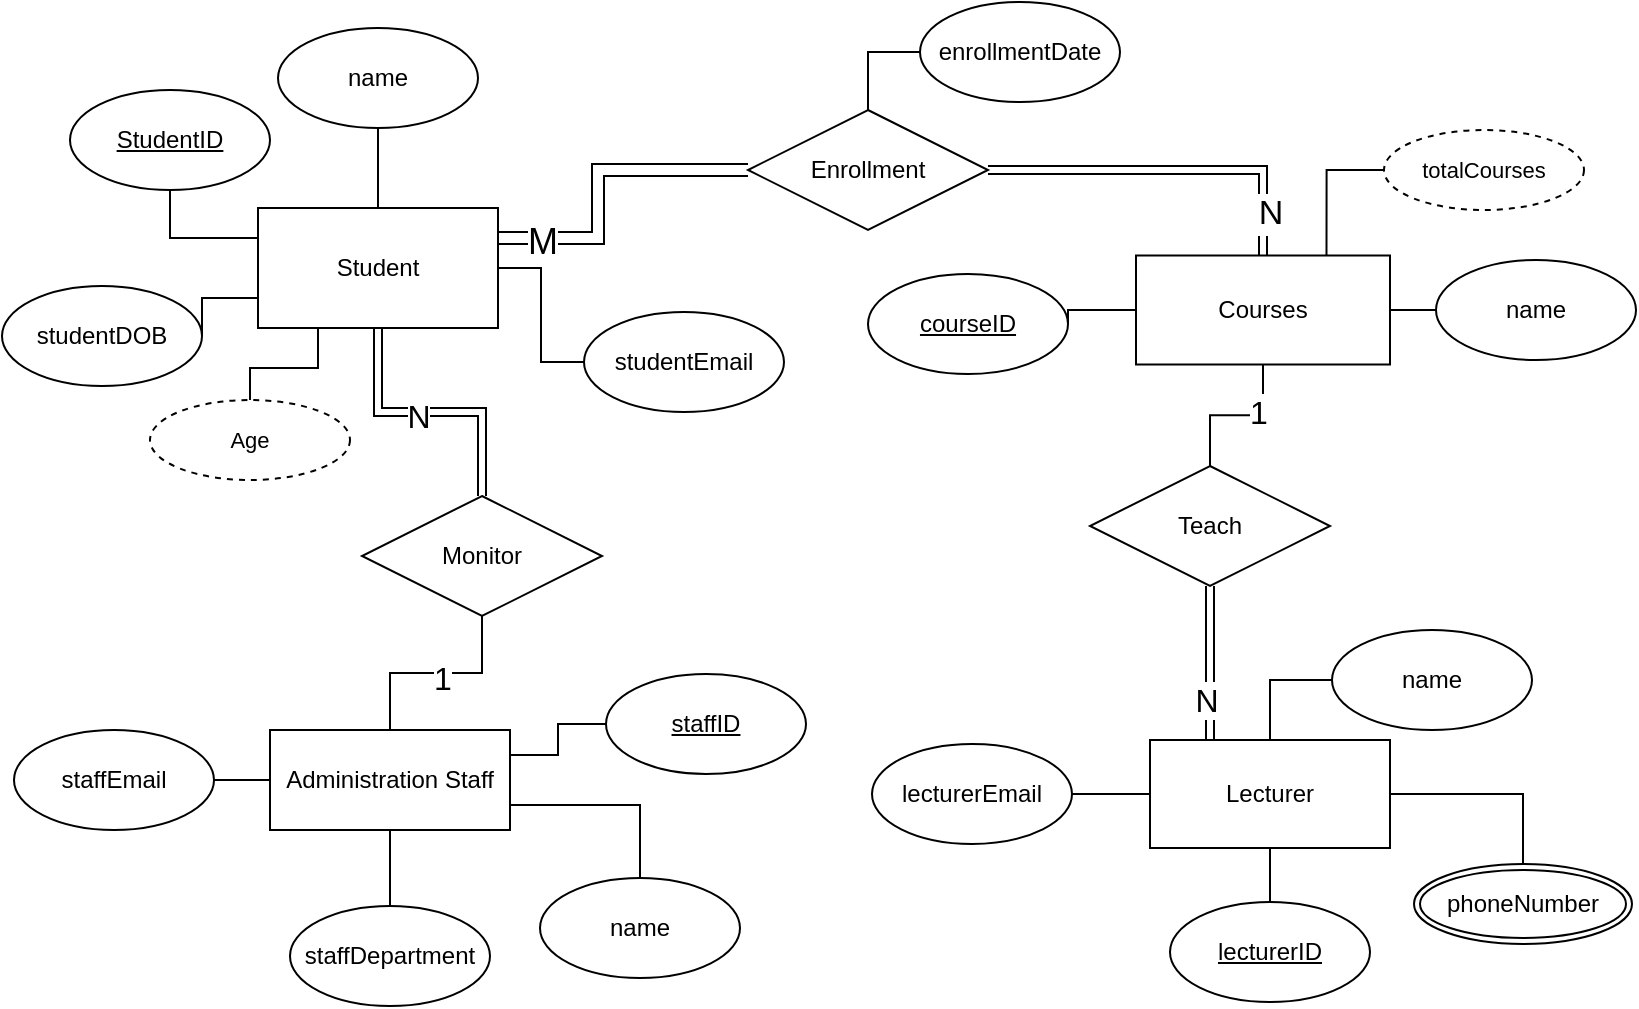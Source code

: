 <mxfile version="25.0.3">
  <diagram id="R2lEEEUBdFMjLlhIrx00" name="Page-1">
    <mxGraphModel dx="1092" dy="476" grid="1" gridSize="10" guides="1" tooltips="1" connect="1" arrows="1" fold="1" page="0" pageScale="1" pageWidth="850" pageHeight="1100" background="none" math="0" shadow="0" extFonts="Permanent Marker^https://fonts.googleapis.com/css?family=Permanent+Marker">
      <root>
        <mxCell id="0" />
        <mxCell id="1" parent="0" />
        <mxCell id="tc51dqhHGQ9-r1dmS11I-10" style="edgeStyle=orthogonalEdgeStyle;rounded=0;orthogonalLoop=1;jettySize=auto;html=1;entryX=0;entryY=0.5;entryDx=0;entryDy=0;strokeColor=default;endArrow=none;endFill=0;" parent="1" source="tc51dqhHGQ9-r1dmS11I-1" target="tc51dqhHGQ9-r1dmS11I-9" edge="1">
          <mxGeometry relative="1" as="geometry" />
        </mxCell>
        <mxCell id="tc51dqhHGQ9-r1dmS11I-12" style="edgeStyle=orthogonalEdgeStyle;rounded=0;orthogonalLoop=1;jettySize=auto;html=1;entryX=0.5;entryY=1;entryDx=0;entryDy=0;endArrow=none;endFill=0;exitX=0;exitY=0.25;exitDx=0;exitDy=0;" parent="1" source="tc51dqhHGQ9-r1dmS11I-1" target="tc51dqhHGQ9-r1dmS11I-6" edge="1">
          <mxGeometry relative="1" as="geometry" />
        </mxCell>
        <mxCell id="tc51dqhHGQ9-r1dmS11I-13" style="edgeStyle=orthogonalEdgeStyle;rounded=0;orthogonalLoop=1;jettySize=auto;html=1;entryX=0.5;entryY=1;entryDx=0;entryDy=0;endArrow=none;endFill=0;" parent="1" source="tc51dqhHGQ9-r1dmS11I-1" target="tc51dqhHGQ9-r1dmS11I-7" edge="1">
          <mxGeometry relative="1" as="geometry" />
        </mxCell>
        <mxCell id="tc51dqhHGQ9-r1dmS11I-56" style="edgeStyle=orthogonalEdgeStyle;rounded=0;orthogonalLoop=1;jettySize=auto;html=1;exitX=1;exitY=0.25;exitDx=0;exitDy=0;entryX=0;entryY=0.5;entryDx=0;entryDy=0;shape=link;width=6;fontSize=14;" parent="1" source="tc51dqhHGQ9-r1dmS11I-1" target="tc51dqhHGQ9-r1dmS11I-55" edge="1">
          <mxGeometry relative="1" as="geometry">
            <Array as="points">
              <mxPoint x="308" y="194" />
              <mxPoint x="308" y="160" />
            </Array>
          </mxGeometry>
        </mxCell>
        <mxCell id="6L67bUF7fR5rDsXfUUje-1" value="M" style="edgeLabel;html=1;align=center;verticalAlign=middle;resizable=0;points=[];fontSize=18;" parent="tc51dqhHGQ9-r1dmS11I-56" vertex="1" connectable="0">
          <mxGeometry x="-0.731" y="-2" relative="1" as="geometry">
            <mxPoint as="offset" />
          </mxGeometry>
        </mxCell>
        <mxCell id="tc51dqhHGQ9-r1dmS11I-75" style="edgeStyle=orthogonalEdgeStyle;shape=connector;rounded=0;orthogonalLoop=1;jettySize=auto;html=1;exitX=0.25;exitY=1;exitDx=0;exitDy=0;strokeColor=default;align=center;verticalAlign=middle;fontFamily=Helvetica;fontSize=11;fontColor=default;labelBackgroundColor=default;endArrow=none;endFill=0;" parent="1" source="tc51dqhHGQ9-r1dmS11I-1" target="tc51dqhHGQ9-r1dmS11I-74" edge="1">
          <mxGeometry relative="1" as="geometry" />
        </mxCell>
        <mxCell id="tc51dqhHGQ9-r1dmS11I-1" value="Student" style="rounded=0;whiteSpace=wrap;html=1;" parent="1" vertex="1">
          <mxGeometry x="138" y="179" width="120" height="60" as="geometry" />
        </mxCell>
        <mxCell id="tc51dqhHGQ9-r1dmS11I-38" value="" style="edgeStyle=orthogonalEdgeStyle;rounded=0;orthogonalLoop=1;jettySize=auto;html=1;endArrow=none;endFill=0;" parent="1" source="tc51dqhHGQ9-r1dmS11I-2" target="tc51dqhHGQ9-r1dmS11I-37" edge="1">
          <mxGeometry relative="1" as="geometry" />
        </mxCell>
        <mxCell id="tc51dqhHGQ9-r1dmS11I-40" value="" style="edgeStyle=orthogonalEdgeStyle;rounded=0;orthogonalLoop=1;jettySize=auto;html=1;endArrow=none;endFill=0;entryX=0;entryY=0.5;entryDx=0;entryDy=0;" parent="1" source="tc51dqhHGQ9-r1dmS11I-2" target="tc51dqhHGQ9-r1dmS11I-39" edge="1">
          <mxGeometry relative="1" as="geometry" />
        </mxCell>
        <mxCell id="tc51dqhHGQ9-r1dmS11I-42" value="" style="edgeStyle=orthogonalEdgeStyle;rounded=0;orthogonalLoop=1;jettySize=auto;html=1;endArrow=none;endFill=0;" parent="1" source="tc51dqhHGQ9-r1dmS11I-2" target="tc51dqhHGQ9-r1dmS11I-41" edge="1">
          <mxGeometry relative="1" as="geometry" />
        </mxCell>
        <mxCell id="tc51dqhHGQ9-r1dmS11I-59" style="edgeStyle=orthogonalEdgeStyle;rounded=0;orthogonalLoop=1;jettySize=auto;html=1;exitX=0.25;exitY=0;exitDx=0;exitDy=0;entryX=0.5;entryY=1;entryDx=0;entryDy=0;endArrow=none;endFill=0;shape=link;" parent="1" source="tc51dqhHGQ9-r1dmS11I-2" target="tc51dqhHGQ9-r1dmS11I-58" edge="1">
          <mxGeometry relative="1" as="geometry" />
        </mxCell>
        <mxCell id="6L67bUF7fR5rDsXfUUje-5" value="&lt;font style=&quot;font-size: 16px;&quot;&gt;N&lt;/font&gt;" style="edgeLabel;html=1;align=center;verticalAlign=middle;resizable=0;points=[];" parent="tc51dqhHGQ9-r1dmS11I-59" vertex="1" connectable="0">
          <mxGeometry x="-0.471" y="2" relative="1" as="geometry">
            <mxPoint as="offset" />
          </mxGeometry>
        </mxCell>
        <mxCell id="6L67bUF7fR5rDsXfUUje-11" style="edgeStyle=orthogonalEdgeStyle;rounded=0;orthogonalLoop=1;jettySize=auto;html=1;entryX=0.5;entryY=0;entryDx=0;entryDy=0;endArrow=none;endFill=0;" parent="1" source="tc51dqhHGQ9-r1dmS11I-2" target="6L67bUF7fR5rDsXfUUje-10" edge="1">
          <mxGeometry relative="1" as="geometry">
            <mxPoint x="779" y="504" as="targetPoint" />
          </mxGeometry>
        </mxCell>
        <mxCell id="tc51dqhHGQ9-r1dmS11I-2" value="Lecturer" style="rounded=0;whiteSpace=wrap;html=1;" parent="1" vertex="1">
          <mxGeometry x="584" y="445" width="120" height="54" as="geometry" />
        </mxCell>
        <mxCell id="tc51dqhHGQ9-r1dmS11I-22" style="edgeStyle=orthogonalEdgeStyle;rounded=0;orthogonalLoop=1;jettySize=auto;html=1;exitX=0;exitY=0.5;exitDx=0;exitDy=0;entryX=1;entryY=0.5;entryDx=0;entryDy=0;endArrow=none;endFill=0;" parent="1" source="tc51dqhHGQ9-r1dmS11I-4" target="tc51dqhHGQ9-r1dmS11I-16" edge="1">
          <mxGeometry relative="1" as="geometry" />
        </mxCell>
        <mxCell id="tc51dqhHGQ9-r1dmS11I-44" value="" style="edgeStyle=orthogonalEdgeStyle;rounded=0;orthogonalLoop=1;jettySize=auto;html=1;endArrow=none;endFill=0;" parent="1" source="tc51dqhHGQ9-r1dmS11I-4" target="tc51dqhHGQ9-r1dmS11I-14" edge="1">
          <mxGeometry relative="1" as="geometry" />
        </mxCell>
        <mxCell id="tc51dqhHGQ9-r1dmS11I-57" style="edgeStyle=orthogonalEdgeStyle;rounded=0;orthogonalLoop=1;jettySize=auto;html=1;exitX=0.5;exitY=0;exitDx=0;exitDy=0;entryX=1;entryY=0.5;entryDx=0;entryDy=0;shape=link;" parent="1" source="tc51dqhHGQ9-r1dmS11I-4" target="tc51dqhHGQ9-r1dmS11I-55" edge="1">
          <mxGeometry relative="1" as="geometry" />
        </mxCell>
        <mxCell id="6L67bUF7fR5rDsXfUUje-2" value="N" style="edgeLabel;html=1;align=center;verticalAlign=middle;resizable=0;points=[];fontSize=17;" parent="tc51dqhHGQ9-r1dmS11I-57" vertex="1" connectable="0">
          <mxGeometry x="-0.759" y="-2" relative="1" as="geometry">
            <mxPoint x="1" as="offset" />
          </mxGeometry>
        </mxCell>
        <mxCell id="tc51dqhHGQ9-r1dmS11I-60" style="edgeStyle=orthogonalEdgeStyle;rounded=0;orthogonalLoop=1;jettySize=auto;html=1;entryX=0.5;entryY=0;entryDx=0;entryDy=0;endArrow=none;endFill=0;exitX=0.5;exitY=1;exitDx=0;exitDy=0;" parent="1" source="tc51dqhHGQ9-r1dmS11I-4" target="tc51dqhHGQ9-r1dmS11I-58" edge="1">
          <mxGeometry relative="1" as="geometry" />
        </mxCell>
        <mxCell id="6L67bUF7fR5rDsXfUUje-4" value="&lt;font style=&quot;font-size: 16px;&quot;&gt;1&lt;/font&gt;" style="edgeLabel;html=1;align=center;verticalAlign=middle;resizable=0;points=[];" parent="tc51dqhHGQ9-r1dmS11I-60" vertex="1" connectable="0">
          <mxGeometry x="-0.266" y="-2" relative="1" as="geometry">
            <mxPoint as="offset" />
          </mxGeometry>
        </mxCell>
        <mxCell id="6L67bUF7fR5rDsXfUUje-9" style="edgeStyle=orthogonalEdgeStyle;rounded=0;orthogonalLoop=1;jettySize=auto;html=1;exitX=0.75;exitY=0;exitDx=0;exitDy=0;entryX=0;entryY=0.5;entryDx=0;entryDy=0;endArrow=none;endFill=0;" parent="1" source="tc51dqhHGQ9-r1dmS11I-4" target="6L67bUF7fR5rDsXfUUje-8" edge="1">
          <mxGeometry relative="1" as="geometry">
            <mxPoint x="679" y="157" as="targetPoint" />
          </mxGeometry>
        </mxCell>
        <mxCell id="tc51dqhHGQ9-r1dmS11I-4" value="Courses" style="rounded=0;whiteSpace=wrap;html=1;" parent="1" vertex="1">
          <mxGeometry x="577" y="202.75" width="127" height="54.5" as="geometry" />
        </mxCell>
        <mxCell id="tc51dqhHGQ9-r1dmS11I-26" style="edgeStyle=orthogonalEdgeStyle;rounded=0;orthogonalLoop=1;jettySize=auto;html=1;entryX=1;entryY=0.5;entryDx=0;entryDy=0;endArrow=none;endFill=0;" parent="1" source="tc51dqhHGQ9-r1dmS11I-5" target="tc51dqhHGQ9-r1dmS11I-18" edge="1">
          <mxGeometry relative="1" as="geometry" />
        </mxCell>
        <mxCell id="tc51dqhHGQ9-r1dmS11I-28" style="edgeStyle=orthogonalEdgeStyle;rounded=0;orthogonalLoop=1;jettySize=auto;html=1;entryX=0.5;entryY=0;entryDx=0;entryDy=0;endArrow=none;endFill=0;" parent="1" source="tc51dqhHGQ9-r1dmS11I-5" target="tc51dqhHGQ9-r1dmS11I-20" edge="1">
          <mxGeometry relative="1" as="geometry" />
        </mxCell>
        <mxCell id="tc51dqhHGQ9-r1dmS11I-29" value="" style="edgeStyle=orthogonalEdgeStyle;rounded=0;orthogonalLoop=1;jettySize=auto;html=1;endArrow=none;endFill=0;exitX=1;exitY=0.75;exitDx=0;exitDy=0;" parent="1" source="tc51dqhHGQ9-r1dmS11I-5" target="tc51dqhHGQ9-r1dmS11I-19" edge="1">
          <mxGeometry relative="1" as="geometry" />
        </mxCell>
        <mxCell id="tc51dqhHGQ9-r1dmS11I-32" value="" style="edgeStyle=orthogonalEdgeStyle;rounded=0;orthogonalLoop=1;jettySize=auto;html=1;endArrow=none;endFill=0;exitX=1;exitY=0.25;exitDx=0;exitDy=0;" parent="1" source="tc51dqhHGQ9-r1dmS11I-5" target="tc51dqhHGQ9-r1dmS11I-31" edge="1">
          <mxGeometry relative="1" as="geometry" />
        </mxCell>
        <mxCell id="tc51dqhHGQ9-r1dmS11I-47" style="edgeStyle=orthogonalEdgeStyle;rounded=0;orthogonalLoop=1;jettySize=auto;html=1;entryX=0.5;entryY=1;entryDx=0;entryDy=0;endArrow=none;endFill=0;" parent="1" source="tc51dqhHGQ9-r1dmS11I-5" target="tc51dqhHGQ9-r1dmS11I-46" edge="1">
          <mxGeometry relative="1" as="geometry" />
        </mxCell>
        <mxCell id="6L67bUF7fR5rDsXfUUje-6" value="&lt;font style=&quot;font-size: 16px;&quot;&gt;1&lt;/font&gt;" style="edgeLabel;html=1;align=center;verticalAlign=middle;resizable=0;points=[];" parent="tc51dqhHGQ9-r1dmS11I-47" vertex="1" connectable="0">
          <mxGeometry x="0.039" y="-1" relative="1" as="geometry">
            <mxPoint x="1" y="1" as="offset" />
          </mxGeometry>
        </mxCell>
        <mxCell id="tc51dqhHGQ9-r1dmS11I-5" value="Administration Staff" style="rounded=0;whiteSpace=wrap;html=1;" parent="1" vertex="1">
          <mxGeometry x="144" y="440" width="120" height="50" as="geometry" />
        </mxCell>
        <mxCell id="tc51dqhHGQ9-r1dmS11I-6" value="&lt;u&gt;StudentID&lt;/u&gt;" style="ellipse;whiteSpace=wrap;html=1;" parent="1" vertex="1">
          <mxGeometry x="44" y="120" width="100" height="50" as="geometry" />
        </mxCell>
        <mxCell id="tc51dqhHGQ9-r1dmS11I-7" value="name" style="ellipse;whiteSpace=wrap;html=1;" parent="1" vertex="1">
          <mxGeometry x="148" y="89" width="100" height="50" as="geometry" />
        </mxCell>
        <mxCell id="tc51dqhHGQ9-r1dmS11I-9" value="studentEmail" style="ellipse;whiteSpace=wrap;html=1;" parent="1" vertex="1">
          <mxGeometry x="301" y="231" width="100" height="50" as="geometry" />
        </mxCell>
        <mxCell id="tc51dqhHGQ9-r1dmS11I-14" value="name" style="ellipse;whiteSpace=wrap;html=1;" parent="1" vertex="1">
          <mxGeometry x="727" y="205" width="100" height="50" as="geometry" />
        </mxCell>
        <mxCell id="tc51dqhHGQ9-r1dmS11I-16" value="&lt;u&gt;courseID&lt;/u&gt;" style="ellipse;whiteSpace=wrap;html=1;" parent="1" vertex="1">
          <mxGeometry x="443" y="212" width="100" height="50" as="geometry" />
        </mxCell>
        <mxCell id="tc51dqhHGQ9-r1dmS11I-18" value="staffEmail" style="ellipse;whiteSpace=wrap;html=1;" parent="1" vertex="1">
          <mxGeometry x="16" y="440" width="100" height="50" as="geometry" />
        </mxCell>
        <mxCell id="tc51dqhHGQ9-r1dmS11I-19" value="name" style="ellipse;whiteSpace=wrap;html=1;" parent="1" vertex="1">
          <mxGeometry x="279" y="514" width="100" height="50" as="geometry" />
        </mxCell>
        <mxCell id="tc51dqhHGQ9-r1dmS11I-20" value="staffDepartment" style="ellipse;whiteSpace=wrap;html=1;" parent="1" vertex="1">
          <mxGeometry x="154" y="528" width="100" height="50" as="geometry" />
        </mxCell>
        <mxCell id="tc51dqhHGQ9-r1dmS11I-31" value="&lt;u&gt;staffID&lt;/u&gt;" style="ellipse;whiteSpace=wrap;html=1;" parent="1" vertex="1">
          <mxGeometry x="312" y="412" width="100" height="50" as="geometry" />
        </mxCell>
        <mxCell id="tc51dqhHGQ9-r1dmS11I-37" value="&lt;u&gt;lecturerID&lt;/u&gt;" style="ellipse;whiteSpace=wrap;html=1;" parent="1" vertex="1">
          <mxGeometry x="594" y="526" width="100" height="50" as="geometry" />
        </mxCell>
        <mxCell id="tc51dqhHGQ9-r1dmS11I-39" value="name" style="ellipse;whiteSpace=wrap;html=1;" parent="1" vertex="1">
          <mxGeometry x="675" y="390" width="100" height="50" as="geometry" />
        </mxCell>
        <mxCell id="tc51dqhHGQ9-r1dmS11I-41" value="lecturerEmail" style="ellipse;whiteSpace=wrap;html=1;" parent="1" vertex="1">
          <mxGeometry x="445" y="447" width="100" height="50" as="geometry" />
        </mxCell>
        <mxCell id="tc51dqhHGQ9-r1dmS11I-48" style="edgeStyle=orthogonalEdgeStyle;rounded=0;orthogonalLoop=1;jettySize=auto;html=1;entryX=0.5;entryY=1;entryDx=0;entryDy=0;shape=link;" parent="1" source="tc51dqhHGQ9-r1dmS11I-46" target="tc51dqhHGQ9-r1dmS11I-1" edge="1">
          <mxGeometry relative="1" as="geometry" />
        </mxCell>
        <mxCell id="6L67bUF7fR5rDsXfUUje-7" value="&lt;font style=&quot;font-size: 16px;&quot;&gt;N&lt;/font&gt;" style="edgeLabel;html=1;align=center;verticalAlign=middle;resizable=0;points=[];" parent="tc51dqhHGQ9-r1dmS11I-48" vertex="1" connectable="0">
          <mxGeometry x="0.088" y="2" relative="1" as="geometry">
            <mxPoint as="offset" />
          </mxGeometry>
        </mxCell>
        <mxCell id="tc51dqhHGQ9-r1dmS11I-46" value="Monitor" style="shape=rhombus;perimeter=rhombusPerimeter;whiteSpace=wrap;html=1;align=center;" parent="1" vertex="1">
          <mxGeometry x="190" y="323" width="120" height="60" as="geometry" />
        </mxCell>
        <mxCell id="tc51dqhHGQ9-r1dmS11I-55" value="Enrollment" style="shape=rhombus;perimeter=rhombusPerimeter;whiteSpace=wrap;html=1;align=center;" parent="1" vertex="1">
          <mxGeometry x="383" y="130" width="120" height="60" as="geometry" />
        </mxCell>
        <mxCell id="tc51dqhHGQ9-r1dmS11I-58" value="Teach" style="shape=rhombus;perimeter=rhombusPerimeter;whiteSpace=wrap;html=1;align=center;" parent="1" vertex="1">
          <mxGeometry x="554" y="308" width="120" height="60" as="geometry" />
        </mxCell>
        <mxCell id="tc51dqhHGQ9-r1dmS11I-71" value="studentDOB" style="ellipse;whiteSpace=wrap;html=1;" parent="1" vertex="1">
          <mxGeometry x="10" y="218" width="100" height="50" as="geometry" />
        </mxCell>
        <mxCell id="tc51dqhHGQ9-r1dmS11I-74" value="Age" style="ellipse;whiteSpace=wrap;html=1;align=center;dashed=1;fontFamily=Helvetica;fontSize=11;fontColor=default;labelBackgroundColor=default;" parent="1" vertex="1">
          <mxGeometry x="84" y="275" width="100" height="40" as="geometry" />
        </mxCell>
        <mxCell id="tc51dqhHGQ9-r1dmS11I-76" style="edgeStyle=orthogonalEdgeStyle;shape=connector;rounded=0;orthogonalLoop=1;jettySize=auto;html=1;exitX=0;exitY=0.75;exitDx=0;exitDy=0;entryX=1;entryY=0.5;entryDx=0;entryDy=0;strokeColor=default;align=center;verticalAlign=middle;fontFamily=Helvetica;fontSize=11;fontColor=default;labelBackgroundColor=default;endArrow=none;endFill=0;" parent="1" source="tc51dqhHGQ9-r1dmS11I-1" target="tc51dqhHGQ9-r1dmS11I-71" edge="1">
          <mxGeometry relative="1" as="geometry" />
        </mxCell>
        <mxCell id="6L67bUF7fR5rDsXfUUje-8" value="totalCourses" style="ellipse;whiteSpace=wrap;html=1;align=center;dashed=1;fontFamily=Helvetica;fontSize=11;fontColor=default;labelBackgroundColor=default;" parent="1" vertex="1">
          <mxGeometry x="701" y="140" width="100" height="40" as="geometry" />
        </mxCell>
        <mxCell id="6L67bUF7fR5rDsXfUUje-10" value="phoneNumber" style="ellipse;shape=doubleEllipse;margin=3;whiteSpace=wrap;html=1;align=center;" parent="1" vertex="1">
          <mxGeometry x="716" y="507" width="109" height="40" as="geometry" />
        </mxCell>
        <mxCell id="64jr6lcqrZHsYuPT3r78-1" value="enrollmentDate" style="ellipse;whiteSpace=wrap;html=1;" parent="1" vertex="1">
          <mxGeometry x="469" y="76" width="100" height="50" as="geometry" />
        </mxCell>
        <mxCell id="64jr6lcqrZHsYuPT3r78-2" style="edgeStyle=orthogonalEdgeStyle;rounded=0;orthogonalLoop=1;jettySize=auto;html=1;entryX=0.5;entryY=0;entryDx=0;entryDy=0;endArrow=none;endFill=0;exitX=0;exitY=0.5;exitDx=0;exitDy=0;" parent="1" source="64jr6lcqrZHsYuPT3r78-1" target="tc51dqhHGQ9-r1dmS11I-55" edge="1">
          <mxGeometry relative="1" as="geometry" />
        </mxCell>
      </root>
    </mxGraphModel>
  </diagram>
</mxfile>
